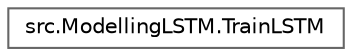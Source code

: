 digraph "Graphical Class Hierarchy"
{
 // LATEX_PDF_SIZE
  bgcolor="transparent";
  edge [fontname=Helvetica,fontsize=10,labelfontname=Helvetica,labelfontsize=10];
  node [fontname=Helvetica,fontsize=10,shape=box,height=0.2,width=0.4];
  rankdir="LR";
  Node0 [id="Node000000",label="src.ModellingLSTM.TrainLSTM",height=0.2,width=0.4,color="grey40", fillcolor="white", style="filled",URL="$classsrc_1_1_modelling_l_s_t_m_1_1_train_l_s_t_m.html",tooltip=" "];
}

